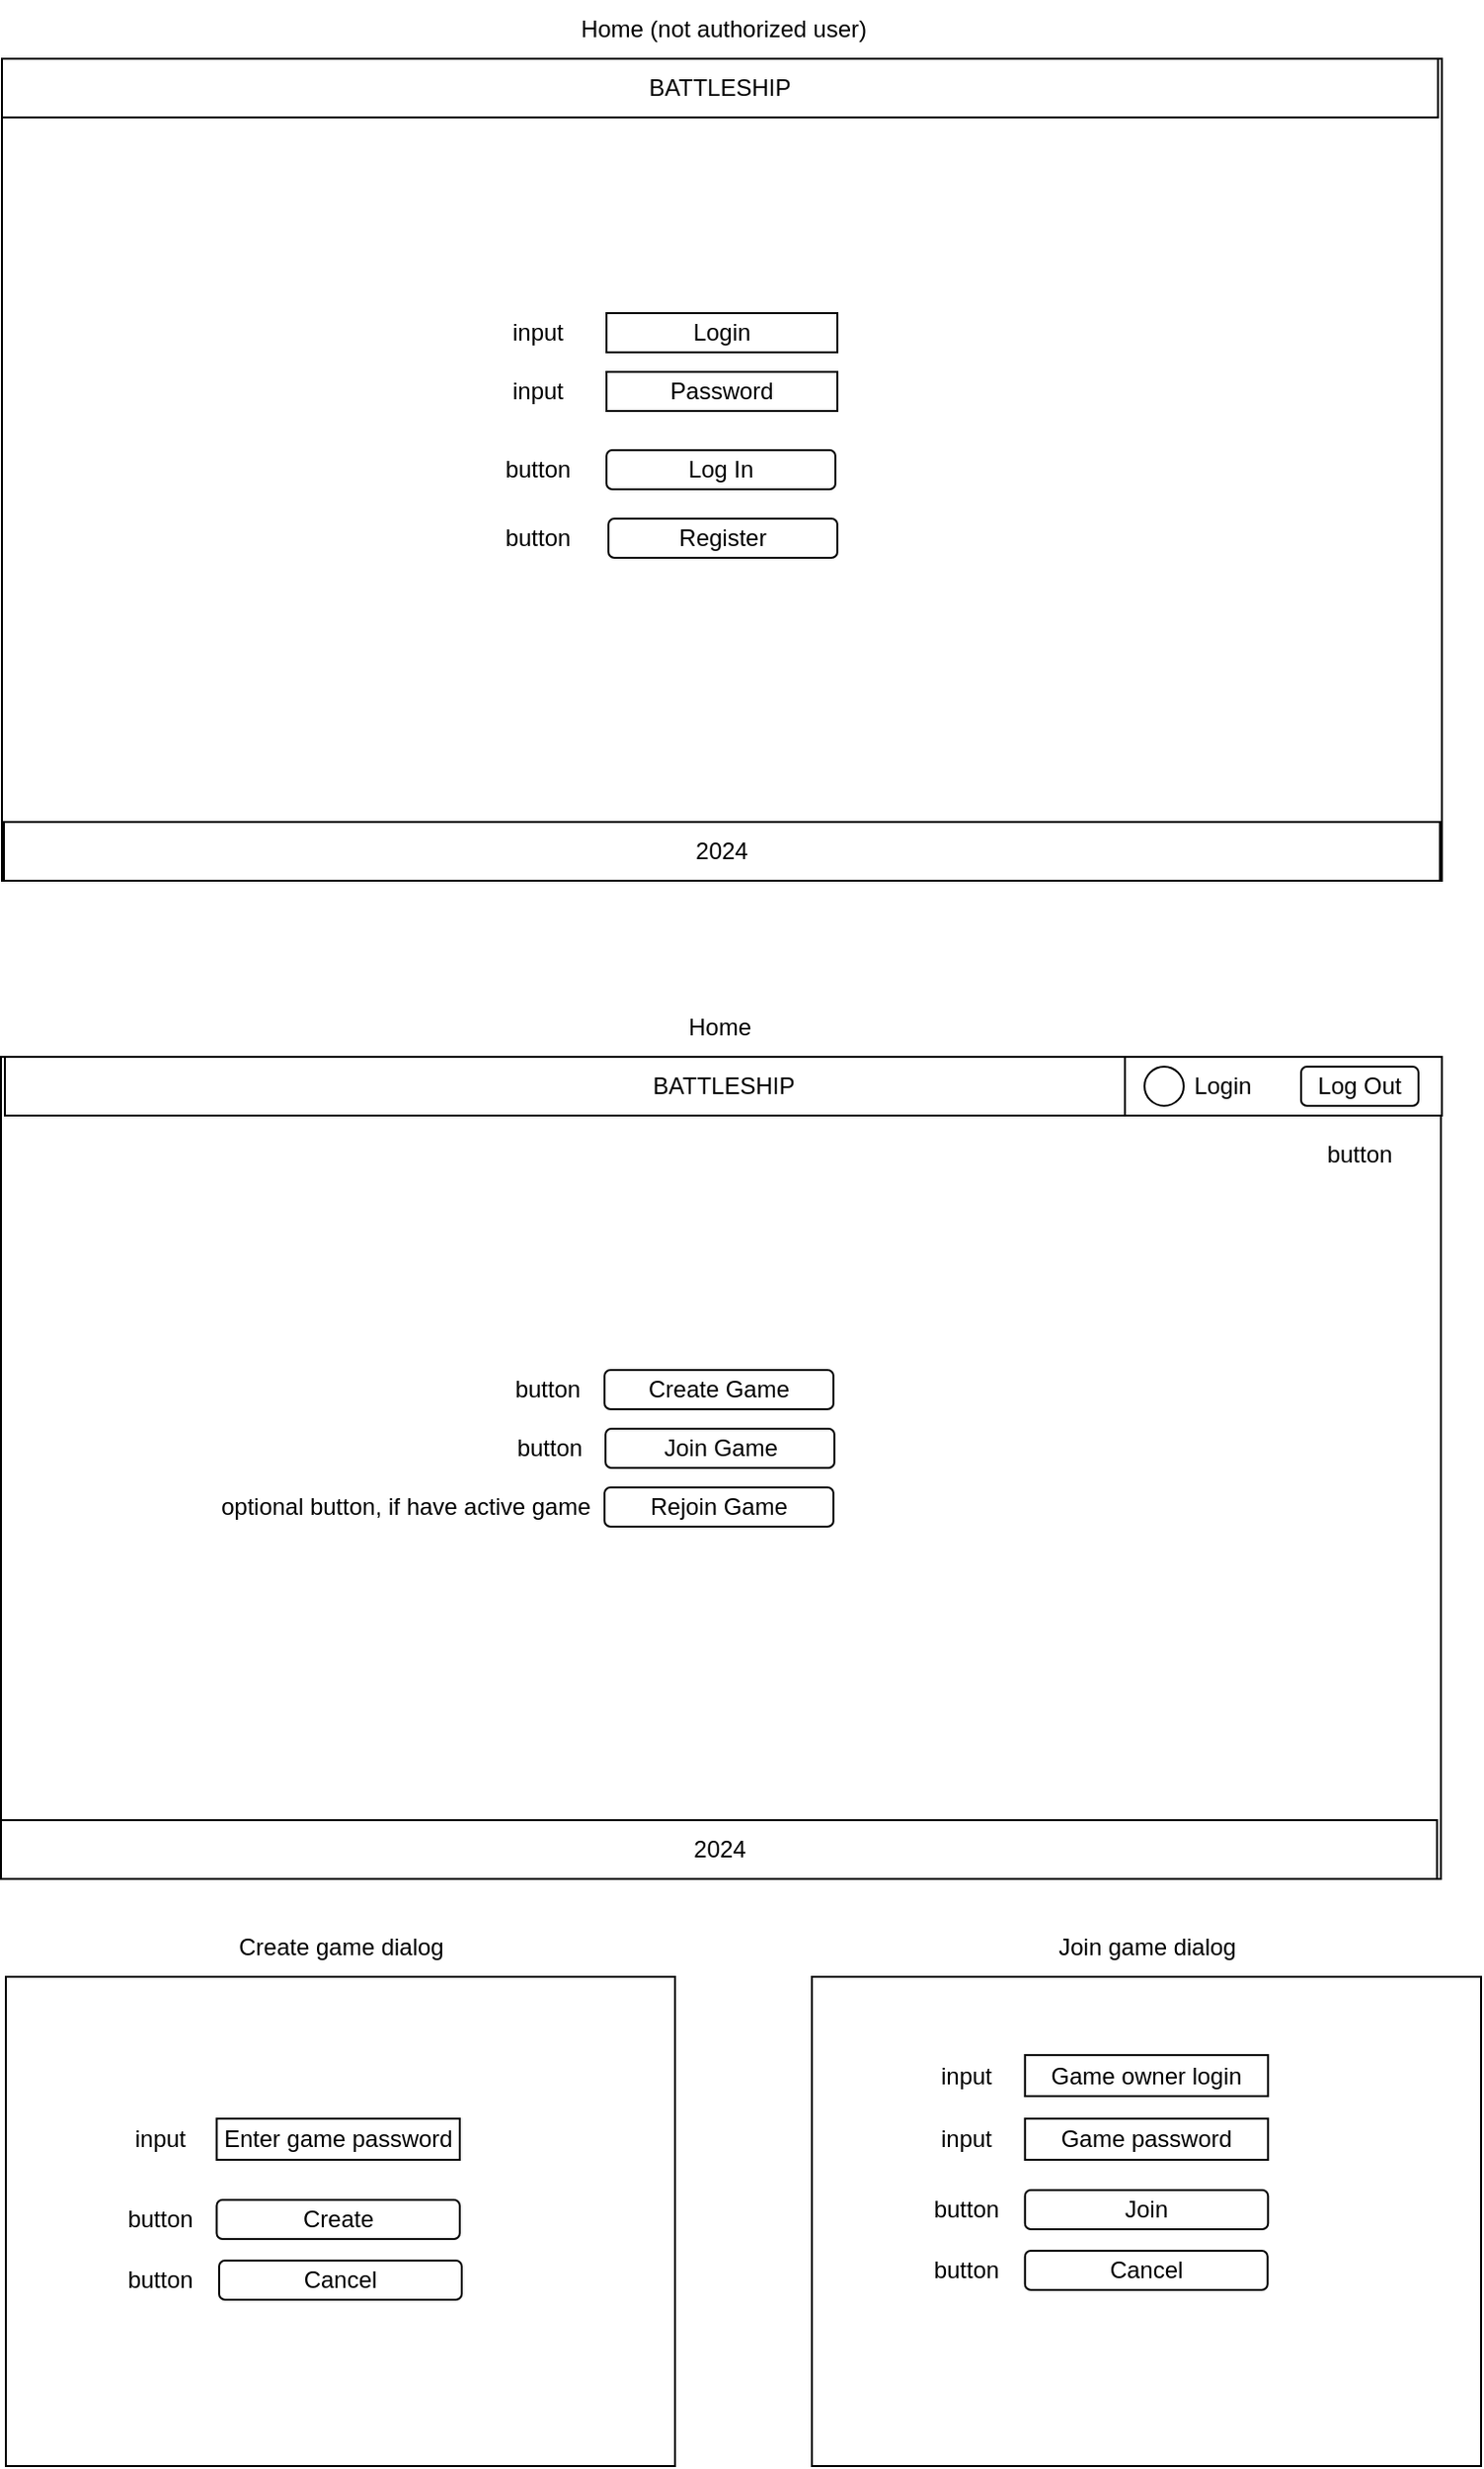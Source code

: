 <mxfile version="24.7.8" pages="2">
  <diagram name="Home" id="WsjY2lVpGA7kGsOBEXy7">
    <mxGraphModel dx="1057" dy="626" grid="1" gridSize="10" guides="1" tooltips="1" connect="1" arrows="1" fold="1" page="1" pageScale="1" pageWidth="827" pageHeight="1169" math="0" shadow="0">
      <root>
        <mxCell id="0" />
        <mxCell id="1" parent="0" />
        <mxCell id="36QndL_DpjEiHARgZFfX-1" value="" style="rounded=0;whiteSpace=wrap;html=1;" vertex="1" parent="1">
          <mxGeometry x="46" y="40" width="736" height="420" as="geometry" />
        </mxCell>
        <mxCell id="36QndL_DpjEiHARgZFfX-2" value="Login" style="rounded=0;whiteSpace=wrap;html=1;" vertex="1" parent="1">
          <mxGeometry x="355" y="170" width="118" height="20" as="geometry" />
        </mxCell>
        <mxCell id="36QndL_DpjEiHARgZFfX-3" value="Password" style="rounded=0;whiteSpace=wrap;html=1;" vertex="1" parent="1">
          <mxGeometry x="355" y="200" width="118" height="20" as="geometry" />
        </mxCell>
        <mxCell id="36QndL_DpjEiHARgZFfX-4" value="Log In" style="rounded=1;whiteSpace=wrap;html=1;" vertex="1" parent="1">
          <mxGeometry x="355" y="240" width="117" height="20" as="geometry" />
        </mxCell>
        <mxCell id="36QndL_DpjEiHARgZFfX-5" value="input" style="text;html=1;align=center;verticalAlign=middle;whiteSpace=wrap;rounded=0;" vertex="1" parent="1">
          <mxGeometry x="290" y="165" width="60" height="30" as="geometry" />
        </mxCell>
        <mxCell id="36QndL_DpjEiHARgZFfX-6" value="input" style="text;html=1;align=center;verticalAlign=middle;whiteSpace=wrap;rounded=0;" vertex="1" parent="1">
          <mxGeometry x="290" y="195" width="60" height="30" as="geometry" />
        </mxCell>
        <mxCell id="36QndL_DpjEiHARgZFfX-7" value="Register" style="rounded=1;whiteSpace=wrap;html=1;" vertex="1" parent="1">
          <mxGeometry x="356" y="275" width="117" height="20" as="geometry" />
        </mxCell>
        <mxCell id="36QndL_DpjEiHARgZFfX-8" value="Home (not authorized user)" style="text;html=1;align=center;verticalAlign=middle;whiteSpace=wrap;rounded=0;" vertex="1" parent="1">
          <mxGeometry x="329.5" y="10" width="170" height="30" as="geometry" />
        </mxCell>
        <mxCell id="36QndL_DpjEiHARgZFfX-9" value="button" style="text;html=1;align=center;verticalAlign=middle;whiteSpace=wrap;rounded=0;" vertex="1" parent="1">
          <mxGeometry x="290" y="235" width="60" height="30" as="geometry" />
        </mxCell>
        <mxCell id="36QndL_DpjEiHARgZFfX-10" value="button" style="text;html=1;align=center;verticalAlign=middle;whiteSpace=wrap;rounded=0;" vertex="1" parent="1">
          <mxGeometry x="290" y="270" width="60" height="30" as="geometry" />
        </mxCell>
        <mxCell id="36QndL_DpjEiHARgZFfX-11" value="" style="rounded=0;whiteSpace=wrap;html=1;" vertex="1" parent="1">
          <mxGeometry x="45.5" y="550" width="736" height="420" as="geometry" />
        </mxCell>
        <mxCell id="36QndL_DpjEiHARgZFfX-14" value="Create Game" style="rounded=1;whiteSpace=wrap;html=1;" vertex="1" parent="1">
          <mxGeometry x="354" y="710" width="117" height="20" as="geometry" />
        </mxCell>
        <mxCell id="36QndL_DpjEiHARgZFfX-17" value="Join Game" style="rounded=1;whiteSpace=wrap;html=1;" vertex="1" parent="1">
          <mxGeometry x="354.5" y="740" width="117" height="20" as="geometry" />
        </mxCell>
        <mxCell id="36QndL_DpjEiHARgZFfX-21" value="BATTLESHIP" style="rounded=0;whiteSpace=wrap;html=1;" vertex="1" parent="1">
          <mxGeometry x="46" y="40" width="734" height="30" as="geometry" />
        </mxCell>
        <mxCell id="36QndL_DpjEiHARgZFfX-22" value="2024" style="rounded=0;whiteSpace=wrap;html=1;" vertex="1" parent="1">
          <mxGeometry x="47" y="430" width="734" height="30" as="geometry" />
        </mxCell>
        <mxCell id="36QndL_DpjEiHARgZFfX-23" value="BATTLESHIP" style="rounded=0;whiteSpace=wrap;html=1;" vertex="1" parent="1">
          <mxGeometry x="47.5" y="550" width="734" height="30" as="geometry" />
        </mxCell>
        <mxCell id="36QndL_DpjEiHARgZFfX-24" value="" style="rounded=0;whiteSpace=wrap;html=1;" vertex="1" parent="1">
          <mxGeometry x="620" y="550" width="162" height="30" as="geometry" />
        </mxCell>
        <mxCell id="36QndL_DpjEiHARgZFfX-25" value="" style="ellipse;whiteSpace=wrap;html=1;aspect=fixed;" vertex="1" parent="1">
          <mxGeometry x="630" y="555" width="20" height="20" as="geometry" />
        </mxCell>
        <mxCell id="36QndL_DpjEiHARgZFfX-26" value="Login" style="text;html=1;align=center;verticalAlign=middle;whiteSpace=wrap;rounded=0;" vertex="1" parent="1">
          <mxGeometry x="640" y="550" width="60" height="30" as="geometry" />
        </mxCell>
        <mxCell id="36QndL_DpjEiHARgZFfX-27" value="Log Out" style="rounded=1;whiteSpace=wrap;html=1;" vertex="1" parent="1">
          <mxGeometry x="710" y="555" width="60" height="20" as="geometry" />
        </mxCell>
        <mxCell id="36QndL_DpjEiHARgZFfX-28" value="2024" style="rounded=0;whiteSpace=wrap;html=1;" vertex="1" parent="1">
          <mxGeometry x="45.5" y="940" width="734" height="30" as="geometry" />
        </mxCell>
        <mxCell id="36QndL_DpjEiHARgZFfX-29" value="button" style="text;html=1;align=center;verticalAlign=middle;whiteSpace=wrap;rounded=0;" vertex="1" parent="1">
          <mxGeometry x="710" y="585" width="60" height="30" as="geometry" />
        </mxCell>
        <mxCell id="36QndL_DpjEiHARgZFfX-31" value="button" style="text;html=1;align=center;verticalAlign=middle;whiteSpace=wrap;rounded=0;" vertex="1" parent="1">
          <mxGeometry x="294.5" y="705" width="60" height="30" as="geometry" />
        </mxCell>
        <mxCell id="36QndL_DpjEiHARgZFfX-32" value="button" style="text;html=1;align=center;verticalAlign=middle;whiteSpace=wrap;rounded=0;" vertex="1" parent="1">
          <mxGeometry x="296" y="735" width="60" height="30" as="geometry" />
        </mxCell>
        <mxCell id="36QndL_DpjEiHARgZFfX-33" value="Home" style="text;html=1;align=center;verticalAlign=middle;whiteSpace=wrap;rounded=0;" vertex="1" parent="1">
          <mxGeometry x="328" y="520" width="170" height="30" as="geometry" />
        </mxCell>
        <mxCell id="36QndL_DpjEiHARgZFfX-35" value="Rejoin Game" style="rounded=1;whiteSpace=wrap;html=1;" vertex="1" parent="1">
          <mxGeometry x="354" y="770" width="117" height="20" as="geometry" />
        </mxCell>
        <mxCell id="36QndL_DpjEiHARgZFfX-36" value="optional button, if have active game" style="text;html=1;align=center;verticalAlign=middle;whiteSpace=wrap;rounded=0;" vertex="1" parent="1">
          <mxGeometry x="150" y="765" width="205" height="30" as="geometry" />
        </mxCell>
        <mxCell id="36QndL_DpjEiHARgZFfX-38" value="" style="rounded=0;whiteSpace=wrap;html=1;" vertex="1" parent="1">
          <mxGeometry x="48" y="1020" width="342" height="250" as="geometry" />
        </mxCell>
        <mxCell id="36QndL_DpjEiHARgZFfX-39" value="Create game dialog" style="text;html=1;align=center;verticalAlign=middle;whiteSpace=wrap;rounded=0;" vertex="1" parent="1">
          <mxGeometry x="149.5" y="990" width="139" height="30" as="geometry" />
        </mxCell>
        <mxCell id="36QndL_DpjEiHARgZFfX-40" value="" style="rounded=0;whiteSpace=wrap;html=1;" vertex="1" parent="1">
          <mxGeometry x="460" y="1020" width="342" height="250" as="geometry" />
        </mxCell>
        <mxCell id="36QndL_DpjEiHARgZFfX-41" value="Join game dialog" style="text;html=1;align=center;verticalAlign=middle;whiteSpace=wrap;rounded=0;" vertex="1" parent="1">
          <mxGeometry x="561.5" y="990" width="139" height="30" as="geometry" />
        </mxCell>
        <mxCell id="36QndL_DpjEiHARgZFfX-43" value="button" style="text;html=1;align=center;verticalAlign=middle;whiteSpace=wrap;rounded=0;" vertex="1" parent="1">
          <mxGeometry x="97" y="1129" width="60" height="30" as="geometry" />
        </mxCell>
        <mxCell id="36QndL_DpjEiHARgZFfX-46" value="input" style="text;html=1;align=center;verticalAlign=middle;whiteSpace=wrap;rounded=0;" vertex="1" parent="1">
          <mxGeometry x="508.88" y="1055.5" width="60" height="30" as="geometry" />
        </mxCell>
        <mxCell id="36QndL_DpjEiHARgZFfX-48" value="Create" style="rounded=1;whiteSpace=wrap;html=1;" vertex="1" parent="1">
          <mxGeometry x="155.75" y="1134" width="124.25" height="20" as="geometry" />
        </mxCell>
        <mxCell id="36QndL_DpjEiHARgZFfX-49" value="input" style="text;html=1;align=center;verticalAlign=middle;whiteSpace=wrap;rounded=0;" vertex="1" parent="1">
          <mxGeometry x="97" y="1088" width="60" height="30" as="geometry" />
        </mxCell>
        <mxCell id="36QndL_DpjEiHARgZFfX-50" value="Enter game password" style="rounded=0;whiteSpace=wrap;html=1;" vertex="1" parent="1">
          <mxGeometry x="155.75" y="1092.5" width="124.25" height="21" as="geometry" />
        </mxCell>
        <mxCell id="36QndL_DpjEiHARgZFfX-51" value="Game owner login" style="rounded=0;whiteSpace=wrap;html=1;" vertex="1" parent="1">
          <mxGeometry x="568.88" y="1060" width="124.25" height="21" as="geometry" />
        </mxCell>
        <mxCell id="36QndL_DpjEiHARgZFfX-52" value="Game password" style="rounded=0;whiteSpace=wrap;html=1;" vertex="1" parent="1">
          <mxGeometry x="568.88" y="1092.5" width="124.25" height="21" as="geometry" />
        </mxCell>
        <mxCell id="36QndL_DpjEiHARgZFfX-53" value="input" style="text;html=1;align=center;verticalAlign=middle;whiteSpace=wrap;rounded=0;" vertex="1" parent="1">
          <mxGeometry x="508.88" y="1088" width="60" height="30" as="geometry" />
        </mxCell>
        <mxCell id="36QndL_DpjEiHARgZFfX-54" value="Join" style="rounded=1;whiteSpace=wrap;html=1;" vertex="1" parent="1">
          <mxGeometry x="568.88" y="1129" width="124.25" height="20" as="geometry" />
        </mxCell>
        <mxCell id="36QndL_DpjEiHARgZFfX-55" value="button" style="text;html=1;align=center;verticalAlign=middle;whiteSpace=wrap;rounded=0;" vertex="1" parent="1">
          <mxGeometry x="508.88" y="1124" width="60" height="30" as="geometry" />
        </mxCell>
        <mxCell id="36QndL_DpjEiHARgZFfX-56" value="Cancel" style="rounded=1;whiteSpace=wrap;html=1;" vertex="1" parent="1">
          <mxGeometry x="157" y="1165" width="124" height="20" as="geometry" />
        </mxCell>
        <mxCell id="36QndL_DpjEiHARgZFfX-57" value="Cancel" style="rounded=1;whiteSpace=wrap;html=1;" vertex="1" parent="1">
          <mxGeometry x="568.88" y="1160" width="124" height="20" as="geometry" />
        </mxCell>
        <mxCell id="36QndL_DpjEiHARgZFfX-58" value="button" style="text;html=1;align=center;verticalAlign=middle;whiteSpace=wrap;rounded=0;" vertex="1" parent="1">
          <mxGeometry x="508.88" y="1155" width="60" height="30" as="geometry" />
        </mxCell>
        <mxCell id="36QndL_DpjEiHARgZFfX-59" value="button" style="text;html=1;align=center;verticalAlign=middle;whiteSpace=wrap;rounded=0;" vertex="1" parent="1">
          <mxGeometry x="97" y="1160" width="60" height="30" as="geometry" />
        </mxCell>
      </root>
    </mxGraphModel>
  </diagram>
  <diagram id="HoDYiN_lpaeGnjoQxuEI" name="Game">
    <mxGraphModel dx="881" dy="522" grid="1" gridSize="10" guides="1" tooltips="1" connect="1" arrows="1" fold="1" page="1" pageScale="1" pageWidth="827" pageHeight="1169" math="0" shadow="0">
      <root>
        <mxCell id="0" />
        <mxCell id="1" parent="0" />
        <mxCell id="StGzvVKq7j8s08Ud0rsz-1" value="" style="rounded=0;whiteSpace=wrap;html=1;" vertex="1" parent="1">
          <mxGeometry x="45" y="60" width="736" height="420" as="geometry" />
        </mxCell>
        <mxCell id="StGzvVKq7j8s08Ud0rsz-4" value="BATTLESHIP" style="rounded=0;whiteSpace=wrap;html=1;" vertex="1" parent="1">
          <mxGeometry x="47" y="60" width="734" height="30" as="geometry" />
        </mxCell>
        <mxCell id="StGzvVKq7j8s08Ud0rsz-5" value="" style="rounded=0;whiteSpace=wrap;html=1;" vertex="1" parent="1">
          <mxGeometry x="619.5" y="60" width="162" height="30" as="geometry" />
        </mxCell>
        <mxCell id="StGzvVKq7j8s08Ud0rsz-6" value="" style="ellipse;whiteSpace=wrap;html=1;aspect=fixed;" vertex="1" parent="1">
          <mxGeometry x="629.5" y="65" width="20" height="20" as="geometry" />
        </mxCell>
        <mxCell id="StGzvVKq7j8s08Ud0rsz-7" value="Login" style="text;html=1;align=center;verticalAlign=middle;whiteSpace=wrap;rounded=0;" vertex="1" parent="1">
          <mxGeometry x="639.5" y="60" width="60" height="30" as="geometry" />
        </mxCell>
        <mxCell id="StGzvVKq7j8s08Ud0rsz-8" value="Log Out" style="rounded=1;whiteSpace=wrap;html=1;" vertex="1" parent="1">
          <mxGeometry x="709.5" y="65" width="60" height="20" as="geometry" />
        </mxCell>
        <mxCell id="StGzvVKq7j8s08Ud0rsz-9" value="2024" style="rounded=0;whiteSpace=wrap;html=1;" vertex="1" parent="1">
          <mxGeometry x="45" y="450" width="734" height="30" as="geometry" />
        </mxCell>
        <mxCell id="StGzvVKq7j8s08Ud0rsz-13" value="Game (init phase)" style="text;html=1;align=center;verticalAlign=middle;whiteSpace=wrap;rounded=0;" vertex="1" parent="1">
          <mxGeometry x="327.5" y="30" width="170" height="30" as="geometry" />
        </mxCell>
        <mxCell id="uwUj6QyxWV-xGLAtMp2w-1" value="Game field (table/canvas)" style="rounded=0;whiteSpace=wrap;html=1;" vertex="1" parent="1">
          <mxGeometry x="80" y="120" width="300" height="240" as="geometry" />
        </mxCell>
        <mxCell id="uwUj6QyxWV-xGLAtMp2w-2" value="Dragable ships" style="rounded=0;whiteSpace=wrap;html=1;" vertex="1" parent="1">
          <mxGeometry x="420" y="120" width="170" height="240" as="geometry" />
        </mxCell>
        <mxCell id="uwUj6QyxWV-xGLAtMp2w-3" value="READY" style="rounded=1;whiteSpace=wrap;html=1;" vertex="1" parent="1">
          <mxGeometry x="669.5" y="207.5" width="50.5" height="65" as="geometry" />
        </mxCell>
        <mxCell id="uwUj6QyxWV-xGLAtMp2w-4" value="button" style="text;html=1;align=center;verticalAlign=middle;whiteSpace=wrap;rounded=0;" vertex="1" parent="1">
          <mxGeometry x="664.75" y="177.5" width="60" height="30" as="geometry" />
        </mxCell>
        <mxCell id="uwUj6QyxWV-xGLAtMp2w-5" value="Your field" style="text;html=1;align=center;verticalAlign=middle;whiteSpace=wrap;rounded=0;" vertex="1" parent="1">
          <mxGeometry x="200" y="90" width="60" height="30" as="geometry" />
        </mxCell>
        <mxCell id="uwUj6QyxWV-xGLAtMp2w-6" value="" style="rounded=0;whiteSpace=wrap;html=1;" vertex="1" parent="1">
          <mxGeometry x="45.75" y="560" width="736" height="420" as="geometry" />
        </mxCell>
        <mxCell id="uwUj6QyxWV-xGLAtMp2w-7" value="BATTLESHIP" style="rounded=0;whiteSpace=wrap;html=1;" vertex="1" parent="1">
          <mxGeometry x="47.75" y="560" width="734" height="30" as="geometry" />
        </mxCell>
        <mxCell id="uwUj6QyxWV-xGLAtMp2w-8" value="" style="rounded=0;whiteSpace=wrap;html=1;" vertex="1" parent="1">
          <mxGeometry x="620.25" y="560" width="162" height="30" as="geometry" />
        </mxCell>
        <mxCell id="uwUj6QyxWV-xGLAtMp2w-9" value="" style="ellipse;whiteSpace=wrap;html=1;aspect=fixed;" vertex="1" parent="1">
          <mxGeometry x="630.25" y="565" width="20" height="20" as="geometry" />
        </mxCell>
        <mxCell id="uwUj6QyxWV-xGLAtMp2w-10" value="Login" style="text;html=1;align=center;verticalAlign=middle;whiteSpace=wrap;rounded=0;" vertex="1" parent="1">
          <mxGeometry x="640.25" y="560" width="60" height="30" as="geometry" />
        </mxCell>
        <mxCell id="uwUj6QyxWV-xGLAtMp2w-11" value="Log Out" style="rounded=1;whiteSpace=wrap;html=1;" vertex="1" parent="1">
          <mxGeometry x="710.25" y="565" width="60" height="20" as="geometry" />
        </mxCell>
        <mxCell id="uwUj6QyxWV-xGLAtMp2w-12" value="2024" style="rounded=0;whiteSpace=wrap;html=1;" vertex="1" parent="1">
          <mxGeometry x="45.75" y="950" width="734" height="30" as="geometry" />
        </mxCell>
        <mxCell id="uwUj6QyxWV-xGLAtMp2w-13" value="button" style="text;html=1;align=center;verticalAlign=middle;whiteSpace=wrap;rounded=0;" vertex="1" parent="1">
          <mxGeometry x="710.25" y="585" width="60" height="30" as="geometry" />
        </mxCell>
        <mxCell id="uwUj6QyxWV-xGLAtMp2w-14" value="Game (active)" style="text;html=1;align=center;verticalAlign=middle;whiteSpace=wrap;rounded=0;" vertex="1" parent="1">
          <mxGeometry x="328.25" y="530" width="170" height="30" as="geometry" />
        </mxCell>
        <mxCell id="uwUj6QyxWV-xGLAtMp2w-15" value="Game field (table/canvas)" style="rounded=0;whiteSpace=wrap;html=1;" vertex="1" parent="1">
          <mxGeometry x="80.75" y="620" width="300" height="240" as="geometry" />
        </mxCell>
        <mxCell id="uwUj6QyxWV-xGLAtMp2w-19" value="Your field" style="text;html=1;align=center;verticalAlign=middle;whiteSpace=wrap;rounded=0;" vertex="1" parent="1">
          <mxGeometry x="200.75" y="590" width="60" height="30" as="geometry" />
        </mxCell>
        <mxCell id="uwUj6QyxWV-xGLAtMp2w-20" value="Game field (table/canvas)" style="rounded=0;whiteSpace=wrap;html=1;" vertex="1" parent="1">
          <mxGeometry x="420" y="620" width="300" height="240" as="geometry" />
        </mxCell>
        <mxCell id="uwUj6QyxWV-xGLAtMp2w-21" value="Opponents&#39; field" style="text;html=1;align=center;verticalAlign=middle;whiteSpace=wrap;rounded=0;" vertex="1" parent="1">
          <mxGeometry x="529.5" y="590" width="90" height="30" as="geometry" />
        </mxCell>
        <mxCell id="uwUj6QyxWV-xGLAtMp2w-22" value="Give up" style="rounded=1;whiteSpace=wrap;html=1;" vertex="1" parent="1">
          <mxGeometry x="710.25" y="425" width="60" height="20" as="geometry" />
        </mxCell>
        <mxCell id="uwUj6QyxWV-xGLAtMp2w-23" value="Give up" style="rounded=1;whiteSpace=wrap;html=1;" vertex="1" parent="1">
          <mxGeometry x="710.25" y="920" width="60" height="20" as="geometry" />
        </mxCell>
        <mxCell id="uwUj6QyxWV-xGLAtMp2w-24" value="button" style="text;html=1;align=center;verticalAlign=middle;whiteSpace=wrap;rounded=0;" vertex="1" parent="1">
          <mxGeometry x="649.5" y="420" width="60" height="30" as="geometry" />
        </mxCell>
        <mxCell id="uwUj6QyxWV-xGLAtMp2w-25" value="button" style="text;html=1;align=center;verticalAlign=middle;whiteSpace=wrap;rounded=0;" vertex="1" parent="1">
          <mxGeometry x="710.25" y="90" width="60" height="30" as="geometry" />
        </mxCell>
        <mxCell id="uwUj6QyxWV-xGLAtMp2w-26" value="button" style="text;html=1;align=center;verticalAlign=middle;whiteSpace=wrap;rounded=0;" vertex="1" parent="1">
          <mxGeometry x="649.5" y="915" width="60" height="30" as="geometry" />
        </mxCell>
        <mxCell id="uwUj6QyxWV-xGLAtMp2w-28" value="Remains: 30s" style="text;html=1;align=center;verticalAlign=middle;whiteSpace=wrap;rounded=0;" vertex="1" parent="1">
          <mxGeometry x="380" y="395" width="80" height="30" as="geometry" />
        </mxCell>
        <mxCell id="uwUj6QyxWV-xGLAtMp2w-29" value="Remains: 30s" style="text;html=1;align=center;verticalAlign=middle;whiteSpace=wrap;rounded=0;" vertex="1" parent="1">
          <mxGeometry x="372" y="900" width="80" height="30" as="geometry" />
        </mxCell>
        <mxCell id="uwUj6QyxWV-xGLAtMp2w-30" value="Timer object" style="text;html=1;align=center;verticalAlign=middle;whiteSpace=wrap;rounded=0;" vertex="1" parent="1">
          <mxGeometry x="280" y="395" width="82" height="30" as="geometry" />
        </mxCell>
        <mxCell id="uwUj6QyxWV-xGLAtMp2w-31" value="Timer object" style="text;html=1;align=center;verticalAlign=middle;whiteSpace=wrap;rounded=0;" vertex="1" parent="1">
          <mxGeometry x="290" y="900" width="82" height="30" as="geometry" />
        </mxCell>
      </root>
    </mxGraphModel>
  </diagram>
</mxfile>
